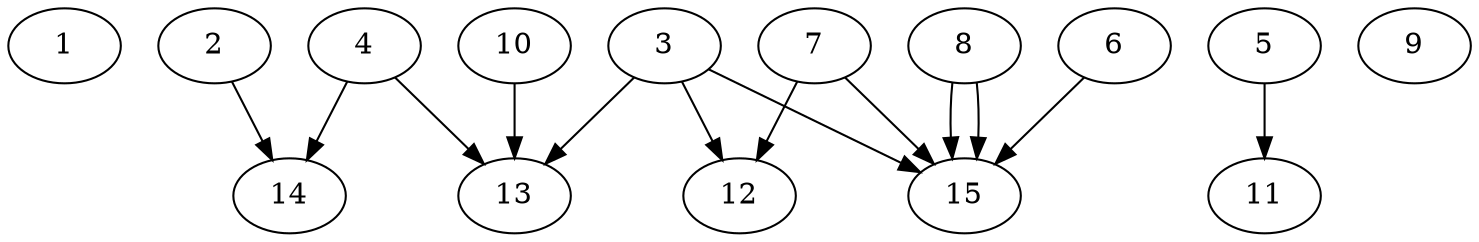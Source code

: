 // DAG automatically generated by daggen at Thu Oct  3 13:59:27 2019
// ./daggen --dot -n 15 --ccr 0.4 --fat 0.9 --regular 0.9 --density 0.7 --mindata 5242880 --maxdata 52428800 
digraph G {
  1 [size="21422080", alpha="0.07", expect_size="8568832"] 
  2 [size="106931200", alpha="0.01", expect_size="42772480"] 
  2 -> 14 [size ="42772480"]
  3 [size="53777920", alpha="0.14", expect_size="21511168"] 
  3 -> 12 [size ="21511168"]
  3 -> 13 [size ="21511168"]
  3 -> 15 [size ="21511168"]
  4 [size="47897600", alpha="0.10", expect_size="19159040"] 
  4 -> 13 [size ="19159040"]
  4 -> 14 [size ="19159040"]
  5 [size="63032320", alpha="0.16", expect_size="25212928"] 
  5 -> 11 [size ="25212928"]
  6 [size="38141440", alpha="0.02", expect_size="15256576"] 
  6 -> 15 [size ="15256576"]
  7 [size="120227840", alpha="0.06", expect_size="48091136"] 
  7 -> 12 [size ="48091136"]
  7 -> 15 [size ="48091136"]
  8 [size="48570880", alpha="0.19", expect_size="19428352"] 
  8 -> 15 [size ="19428352"]
  8 -> 15 [size ="19428352"]
  9 [size="121971200", alpha="0.12", expect_size="48788480"] 
  10 [size="104012800", alpha="0.19", expect_size="41605120"] 
  10 -> 13 [size ="41605120"]
  11 [size="122933760", alpha="0.15", expect_size="49173504"] 
  12 [size="46917120", alpha="0.04", expect_size="18766848"] 
  13 [size="53816320", alpha="0.05", expect_size="21526528"] 
  14 [size="20277760", alpha="0.08", expect_size="8111104"] 
  15 [size="80867840", alpha="0.12", expect_size="32347136"] 
}

